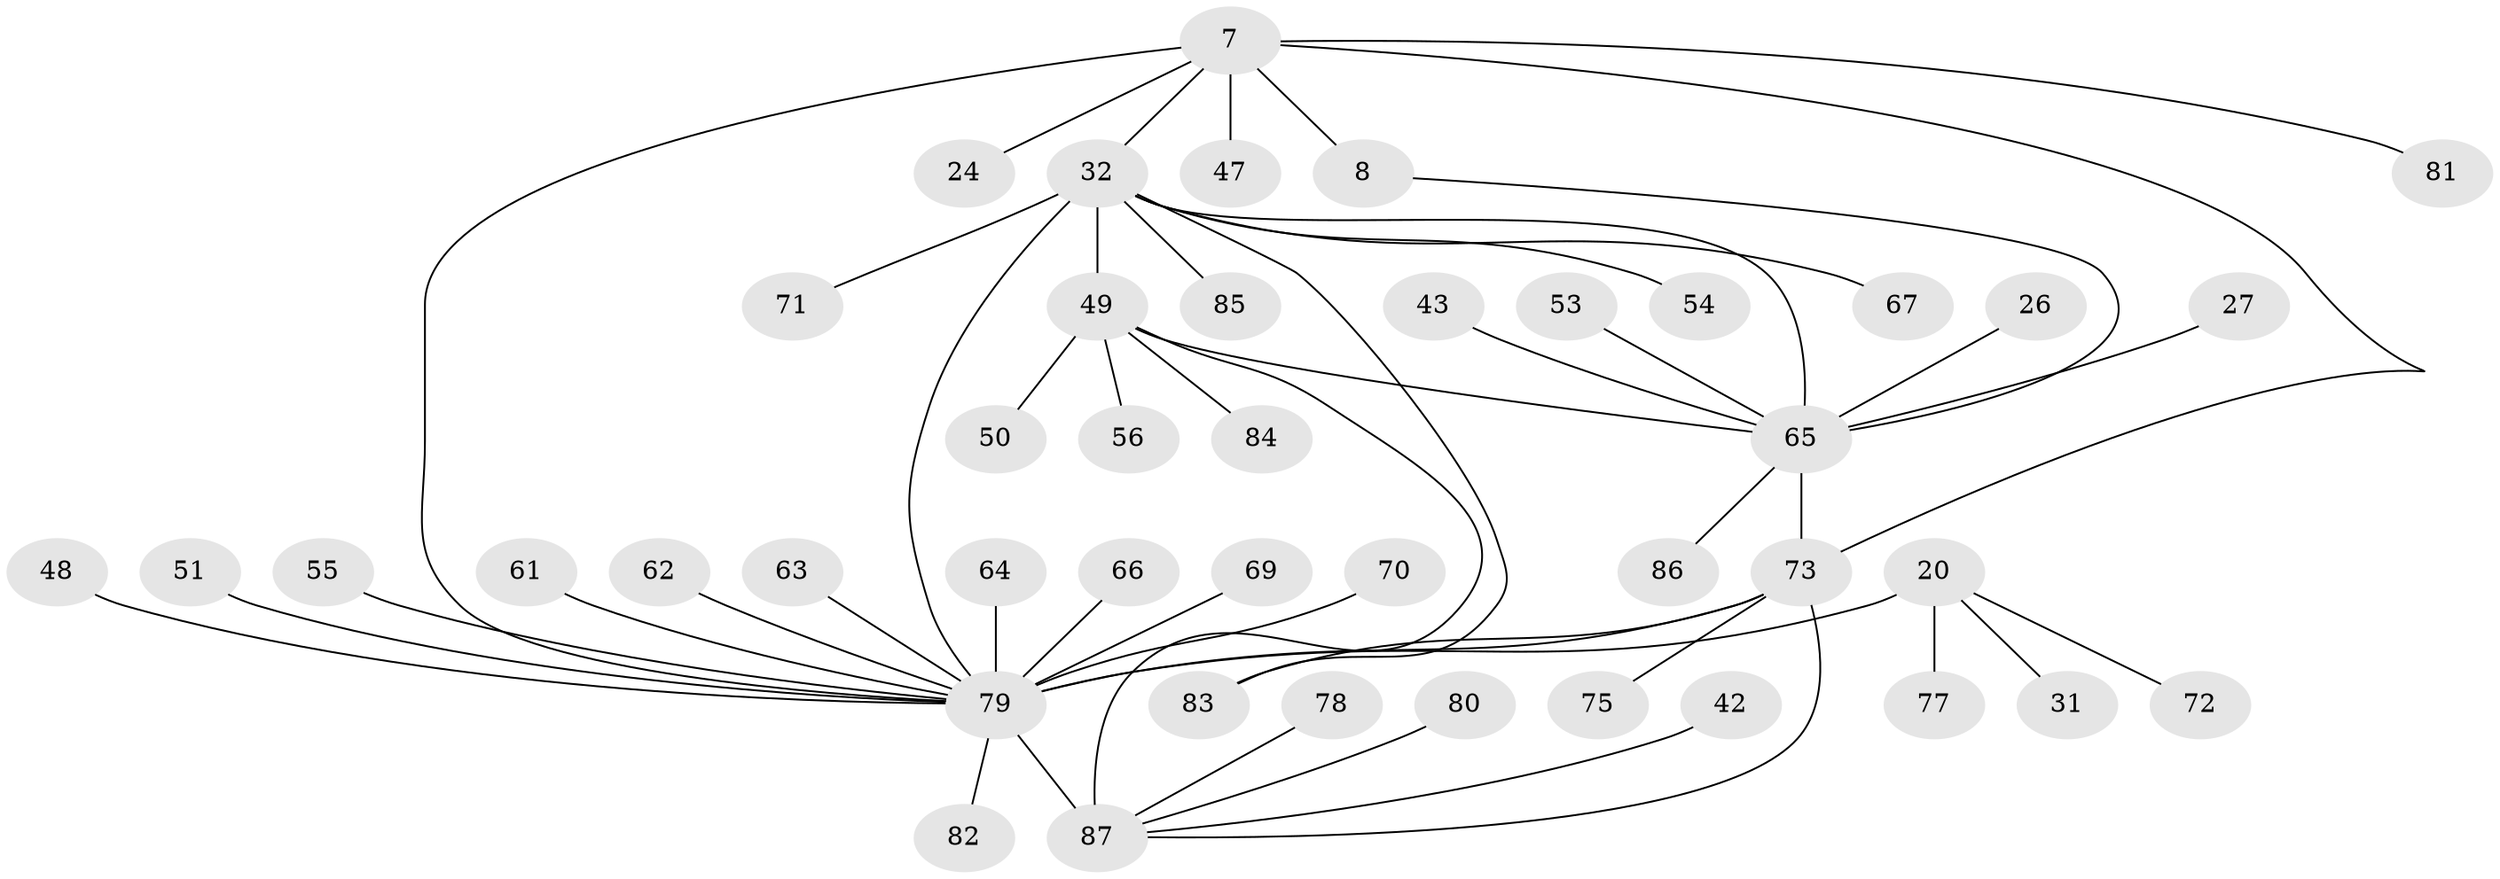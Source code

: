 // original degree distribution, {9: 0.034482758620689655, 6: 0.034482758620689655, 7: 0.011494252873563218, 3: 0.06896551724137931, 4: 0.034482758620689655, 8: 0.05747126436781609, 11: 0.022988505747126436, 5: 0.022988505747126436, 2: 0.13793103448275862, 1: 0.5747126436781609}
// Generated by graph-tools (version 1.1) at 2025/54/03/09/25 04:54:37]
// undirected, 43 vertices, 50 edges
graph export_dot {
graph [start="1"]
  node [color=gray90,style=filled];
  7 [super="+5"];
  8 [super="+6"];
  20 [super="+18"];
  24;
  26;
  27;
  31;
  32 [super="+29"];
  42;
  43;
  47;
  48;
  49 [super="+4+36"];
  50;
  51;
  53;
  54;
  55;
  56;
  61;
  62;
  63;
  64 [super="+57"];
  65 [super="+35+14"];
  66;
  67;
  69;
  70;
  71;
  72;
  73 [super="+21+16+22+46"];
  75;
  77;
  78;
  79 [super="+60+19+25+33+37+45+41"];
  80;
  81 [super="+68+76"];
  82;
  83 [super="+58"];
  84;
  85 [super="+34"];
  86 [super="+59+74"];
  87 [super="+44+10"];
  7 -- 8 [weight=4];
  7 -- 24;
  7 -- 47;
  7 -- 79 [weight=4];
  7 -- 81;
  7 -- 32;
  7 -- 73;
  8 -- 65;
  20 -- 31;
  20 -- 72;
  20 -- 77;
  20 -- 79 [weight=4];
  26 -- 65;
  27 -- 65;
  32 -- 67;
  32 -- 71;
  32 -- 79;
  32 -- 83;
  32 -- 85;
  32 -- 54;
  32 -- 65 [weight=2];
  32 -- 49 [weight=4];
  42 -- 87;
  43 -- 65;
  48 -- 79;
  49 -- 65;
  49 -- 50;
  49 -- 84;
  49 -- 87;
  49 -- 56;
  51 -- 79;
  53 -- 65;
  55 -- 79;
  61 -- 79;
  62 -- 79;
  63 -- 79;
  64 -- 79;
  65 -- 73 [weight=4];
  65 -- 86;
  66 -- 79;
  69 -- 79;
  70 -- 79;
  73 -- 75;
  73 -- 79;
  73 -- 83;
  73 -- 87;
  78 -- 87;
  79 -- 87 [weight=5];
  79 -- 82;
  80 -- 87;
}

